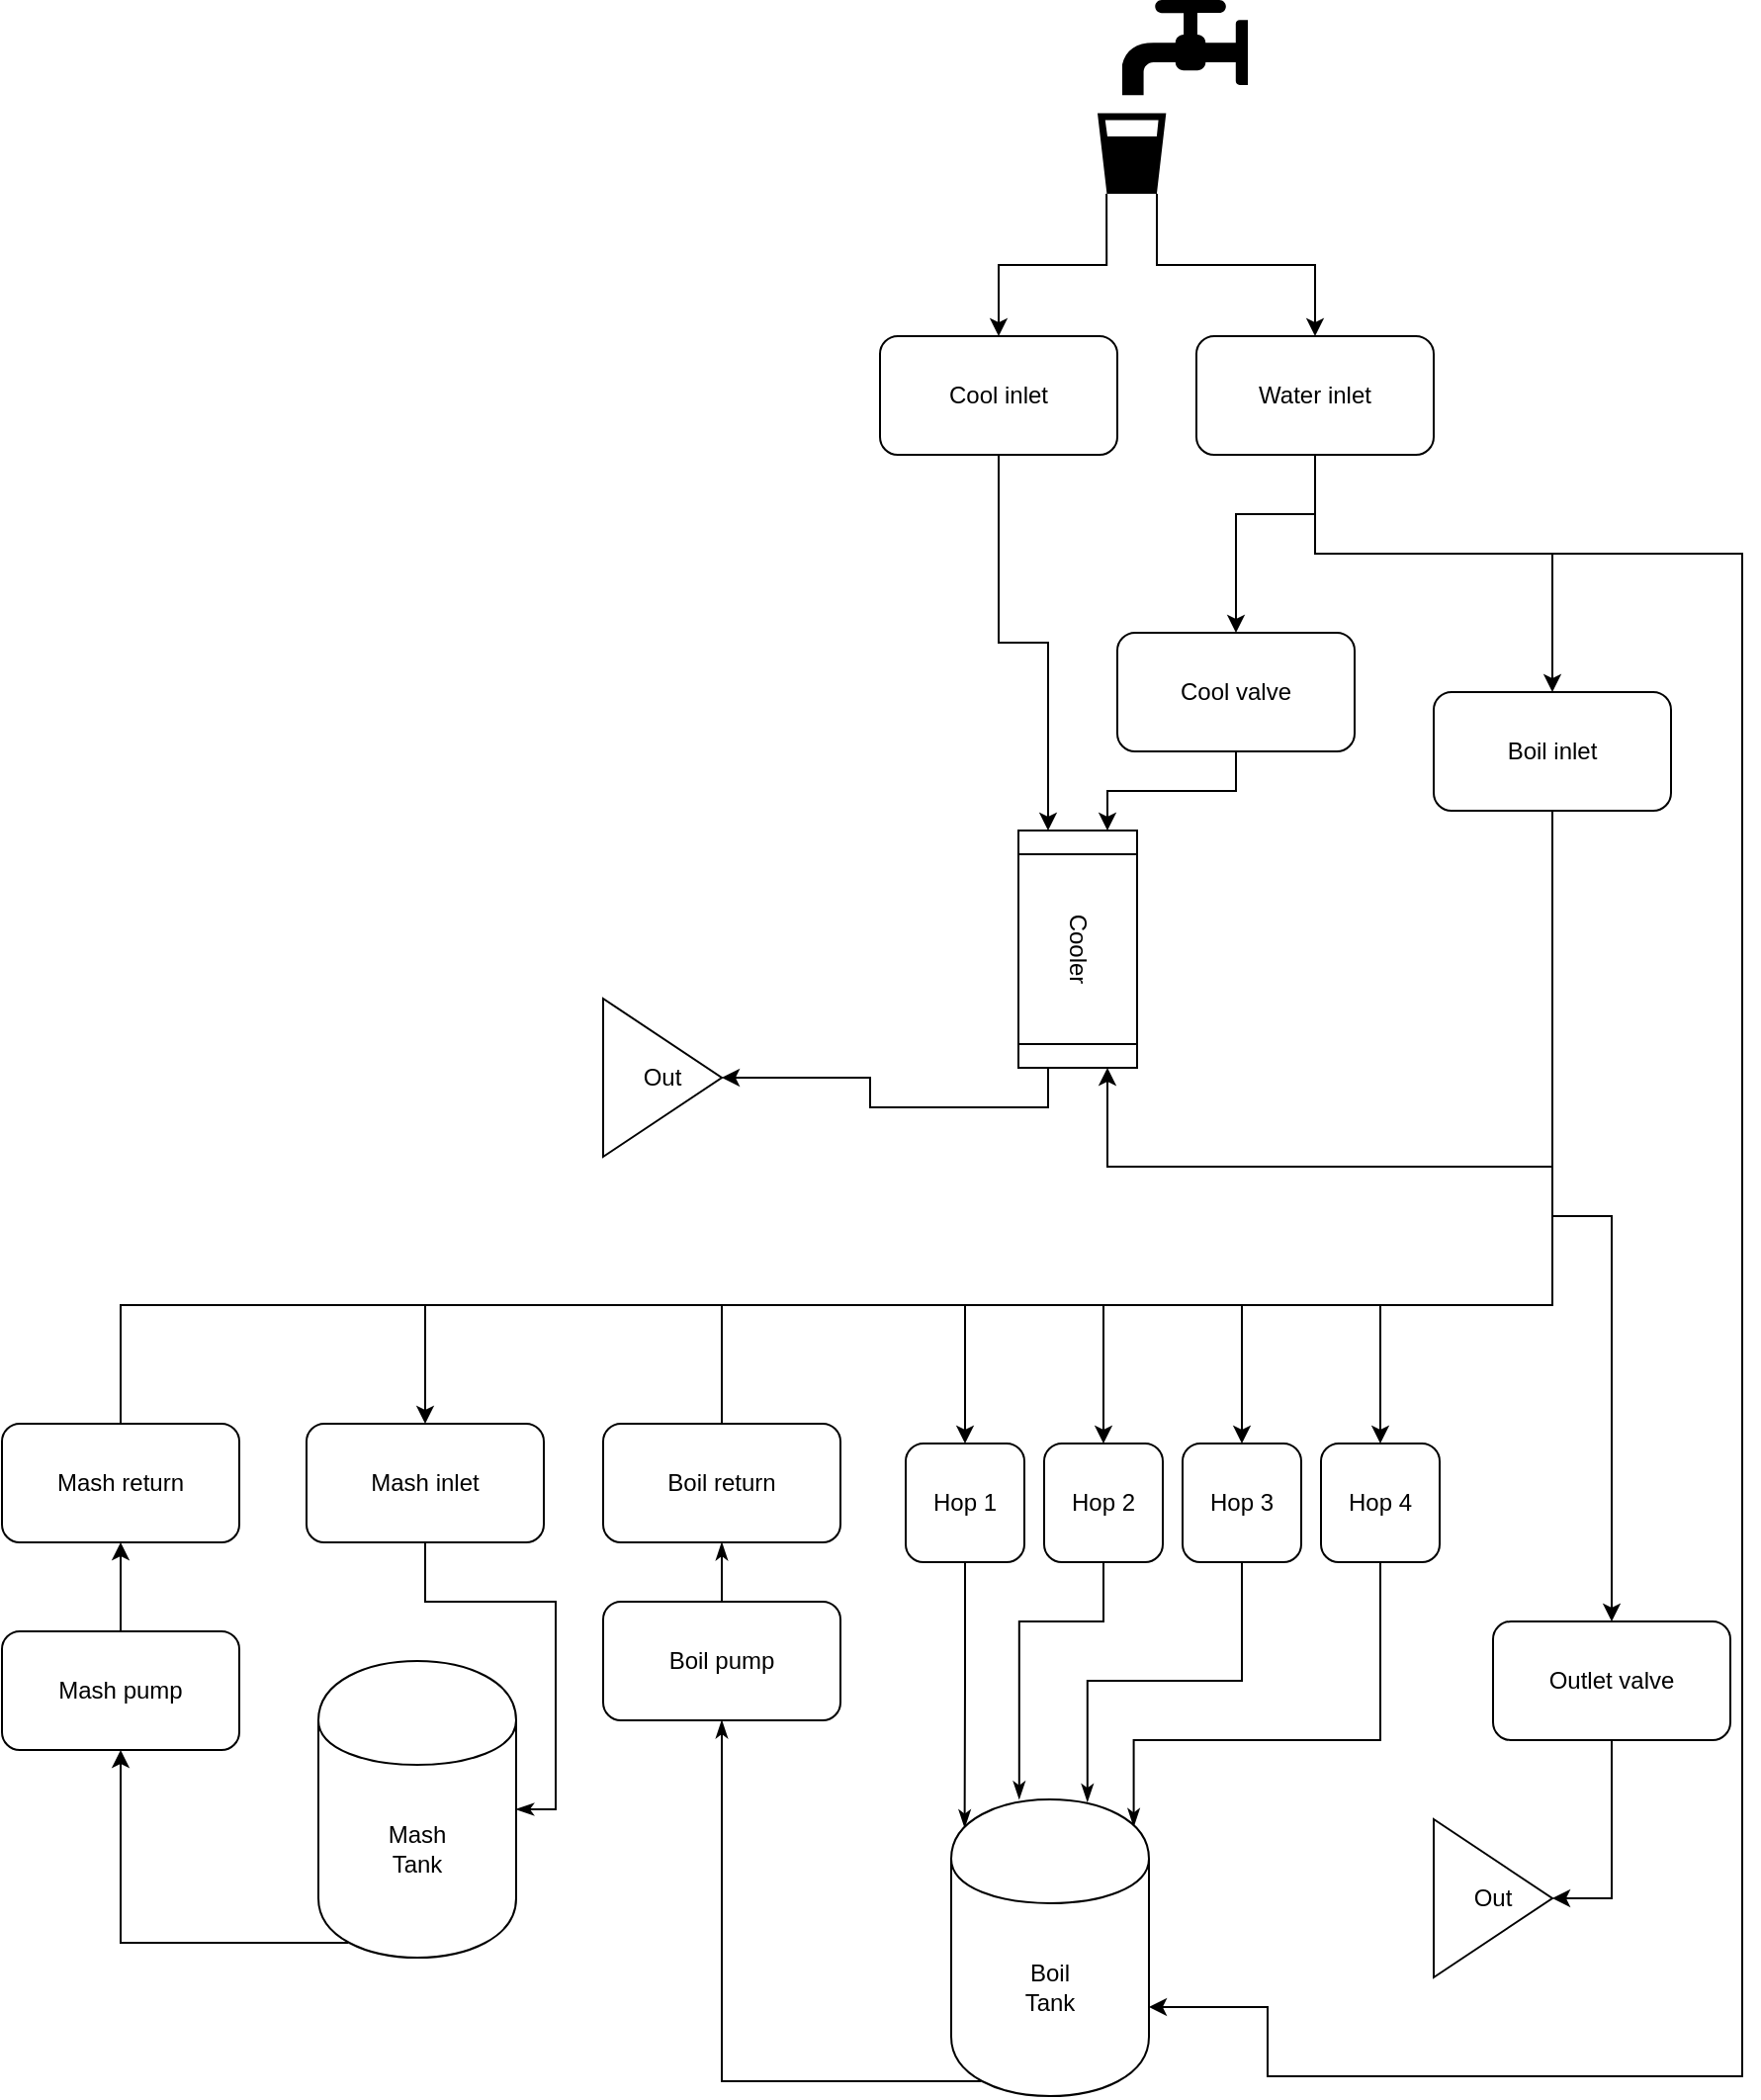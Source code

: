 <mxfile version="13.1.3">
    <diagram id="6hGFLwfOUW9BJ-s0fimq" name="Page-1">
        <mxGraphModel dx="2412" dy="1776" grid="1" gridSize="10" guides="1" tooltips="1" connect="1" arrows="1" fold="1" page="1" pageScale="1" pageWidth="827" pageHeight="1169" math="0" shadow="0">
            <root>
                <mxCell id="0"/>
                <mxCell id="1" parent="0"/>
                <mxCell id="4" style="edgeStyle=orthogonalEdgeStyle;rounded=0;orthogonalLoop=1;jettySize=auto;html=1;exitX=0.06;exitY=1;exitDx=0;exitDy=0;exitPerimeter=0;entryX=0.5;entryY=0;entryDx=0;entryDy=0;" edge="1" parent="1" source="2" target="3">
                    <mxGeometry relative="1" as="geometry"/>
                </mxCell>
                <mxCell id="6" style="edgeStyle=orthogonalEdgeStyle;rounded=0;orthogonalLoop=1;jettySize=auto;html=1;exitX=0.395;exitY=1;exitDx=0;exitDy=0;exitPerimeter=0;entryX=0.5;entryY=0;entryDx=0;entryDy=0;" edge="1" parent="1" source="2" target="5">
                    <mxGeometry relative="1" as="geometry"/>
                </mxCell>
                <mxCell id="2" value="" style="shape=mxgraph.signs.food.drinking_water_2;html=1;fillColor=#000000;strokeColor=none;verticalLabelPosition=bottom;verticalAlign=top;align=center;" vertex="1" parent="1">
                    <mxGeometry x="564" y="10" width="76" height="98" as="geometry"/>
                </mxCell>
                <mxCell id="8" style="edgeStyle=orthogonalEdgeStyle;rounded=0;orthogonalLoop=1;jettySize=auto;html=1;exitX=0.5;exitY=1;exitDx=0;exitDy=0;entryX=0;entryY=0.75;entryDx=0;entryDy=0;" edge="1" parent="1" source="3" target="7">
                    <mxGeometry relative="1" as="geometry"/>
                </mxCell>
                <mxCell id="3" value="Cool inlet" style="rounded=1;whiteSpace=wrap;html=1;" vertex="1" parent="1">
                    <mxGeometry x="454" y="180" width="120" height="60" as="geometry"/>
                </mxCell>
                <mxCell id="13" style="edgeStyle=orthogonalEdgeStyle;rounded=0;orthogonalLoop=1;jettySize=auto;html=1;exitX=0.5;exitY=1;exitDx=0;exitDy=0;entryX=0.5;entryY=0;entryDx=0;entryDy=0;" edge="1" parent="1" source="5" target="11">
                    <mxGeometry relative="1" as="geometry">
                        <Array as="points">
                            <mxPoint x="674" y="270"/>
                            <mxPoint x="634" y="270"/>
                        </Array>
                    </mxGeometry>
                </mxCell>
                <mxCell id="18" style="edgeStyle=orthogonalEdgeStyle;rounded=0;orthogonalLoop=1;jettySize=auto;html=1;exitX=0.5;exitY=1;exitDx=0;exitDy=0;entryX=1;entryY=0.7;entryDx=0;entryDy=0;" edge="1" parent="1" source="5" target="46">
                    <mxGeometry relative="1" as="geometry">
                        <mxPoint x="824" y="290" as="targetPoint"/>
                        <Array as="points">
                            <mxPoint x="674" y="290"/>
                            <mxPoint x="890" y="290"/>
                            <mxPoint x="890" y="1060"/>
                            <mxPoint x="650" y="1060"/>
                            <mxPoint x="650" y="1025"/>
                        </Array>
                    </mxGeometry>
                </mxCell>
                <mxCell id="20" style="edgeStyle=orthogonalEdgeStyle;rounded=0;orthogonalLoop=1;jettySize=auto;html=1;exitX=0.5;exitY=1;exitDx=0;exitDy=0;entryX=0.5;entryY=0;entryDx=0;entryDy=0;" edge="1" parent="1" source="5" target="19">
                    <mxGeometry relative="1" as="geometry">
                        <Array as="points">
                            <mxPoint x="674" y="290"/>
                            <mxPoint x="794" y="290"/>
                        </Array>
                    </mxGeometry>
                </mxCell>
                <mxCell id="5" value="Water inlet" style="rounded=1;whiteSpace=wrap;html=1;" vertex="1" parent="1">
                    <mxGeometry x="614" y="180" width="120" height="60" as="geometry"/>
                </mxCell>
                <mxCell id="16" style="edgeStyle=orthogonalEdgeStyle;rounded=0;orthogonalLoop=1;jettySize=auto;html=1;exitX=1;exitY=0.75;exitDx=0;exitDy=0;entryX=1;entryY=0.5;entryDx=0;entryDy=0;" edge="1" parent="1" source="7" target="15">
                    <mxGeometry relative="1" as="geometry"/>
                </mxCell>
                <mxCell id="7" value="Cooler" style="shape=process;whiteSpace=wrap;html=1;backgroundOutline=1;rotation=90;" vertex="1" parent="1">
                    <mxGeometry x="494" y="460" width="120" height="60" as="geometry"/>
                </mxCell>
                <mxCell id="12" style="edgeStyle=orthogonalEdgeStyle;rounded=0;orthogonalLoop=1;jettySize=auto;html=1;exitX=0.5;exitY=1;exitDx=0;exitDy=0;entryX=0;entryY=0.25;entryDx=0;entryDy=0;" edge="1" parent="1" source="11" target="7">
                    <mxGeometry relative="1" as="geometry"/>
                </mxCell>
                <mxCell id="11" value="Cool valve" style="rounded=1;whiteSpace=wrap;html=1;" vertex="1" parent="1">
                    <mxGeometry x="574" y="330" width="120" height="60" as="geometry"/>
                </mxCell>
                <mxCell id="15" value="Out" style="triangle;whiteSpace=wrap;html=1;" vertex="1" parent="1">
                    <mxGeometry x="314" y="515" width="60" height="80" as="geometry"/>
                </mxCell>
                <mxCell id="22" style="edgeStyle=orthogonalEdgeStyle;rounded=0;orthogonalLoop=1;jettySize=auto;html=1;exitX=0.5;exitY=1;exitDx=0;exitDy=0;entryX=0.5;entryY=0;entryDx=0;entryDy=0;endArrow=none;endFill=0;" edge="1" parent="1" source="19" target="21">
                    <mxGeometry relative="1" as="geometry">
                        <Array as="points">
                            <mxPoint x="794" y="670"/>
                            <mxPoint x="70" y="670"/>
                        </Array>
                    </mxGeometry>
                </mxCell>
                <mxCell id="29" style="edgeStyle=orthogonalEdgeStyle;rounded=0;orthogonalLoop=1;jettySize=auto;html=1;exitX=0.5;exitY=1;exitDx=0;exitDy=0;entryX=0.5;entryY=0;entryDx=0;entryDy=0;" edge="1" parent="1" source="19" target="28">
                    <mxGeometry relative="1" as="geometry"/>
                </mxCell>
                <mxCell id="36" style="edgeStyle=orthogonalEdgeStyle;rounded=0;orthogonalLoop=1;jettySize=auto;html=1;exitX=0.5;exitY=1;exitDx=0;exitDy=0;entryX=0.5;entryY=0;entryDx=0;entryDy=0;" edge="1" parent="1" source="19" target="35">
                    <mxGeometry relative="1" as="geometry">
                        <Array as="points">
                            <mxPoint x="794" y="670"/>
                            <mxPoint x="707" y="670"/>
                        </Array>
                    </mxGeometry>
                </mxCell>
                <mxCell id="37" style="edgeStyle=orthogonalEdgeStyle;rounded=0;orthogonalLoop=1;jettySize=auto;html=1;exitX=0.5;exitY=1;exitDx=0;exitDy=0;entryX=0.5;entryY=0;entryDx=0;entryDy=0;" edge="1" parent="1" source="19" target="34">
                    <mxGeometry relative="1" as="geometry">
                        <Array as="points">
                            <mxPoint x="794" y="670"/>
                            <mxPoint x="637" y="670"/>
                        </Array>
                    </mxGeometry>
                </mxCell>
                <mxCell id="38" style="edgeStyle=orthogonalEdgeStyle;rounded=0;orthogonalLoop=1;jettySize=auto;html=1;exitX=0.5;exitY=1;exitDx=0;exitDy=0;entryX=0.5;entryY=0;entryDx=0;entryDy=0;" edge="1" parent="1" source="19" target="33">
                    <mxGeometry relative="1" as="geometry">
                        <Array as="points">
                            <mxPoint x="794" y="670"/>
                            <mxPoint x="567" y="670"/>
                        </Array>
                    </mxGeometry>
                </mxCell>
                <mxCell id="39" style="edgeStyle=orthogonalEdgeStyle;rounded=0;orthogonalLoop=1;jettySize=auto;html=1;exitX=0.5;exitY=1;exitDx=0;exitDy=0;entryX=0.5;entryY=0;entryDx=0;entryDy=0;" edge="1" parent="1" source="19" target="32">
                    <mxGeometry relative="1" as="geometry">
                        <Array as="points">
                            <mxPoint x="794" y="670"/>
                            <mxPoint x="497" y="670"/>
                        </Array>
                    </mxGeometry>
                </mxCell>
                <mxCell id="40" style="edgeStyle=orthogonalEdgeStyle;rounded=0;orthogonalLoop=1;jettySize=auto;html=1;exitX=0.5;exitY=1;exitDx=0;exitDy=0;entryX=1;entryY=0.25;entryDx=0;entryDy=0;" edge="1" parent="1" source="19" target="7">
                    <mxGeometry relative="1" as="geometry">
                        <Array as="points">
                            <mxPoint x="794" y="600"/>
                            <mxPoint x="569" y="600"/>
                        </Array>
                    </mxGeometry>
                </mxCell>
                <mxCell id="43" style="edgeStyle=orthogonalEdgeStyle;rounded=0;orthogonalLoop=1;jettySize=auto;html=1;exitX=0.5;exitY=1;exitDx=0;exitDy=0;entryX=0.5;entryY=0;entryDx=0;entryDy=0;endArrow=none;endFill=0;" edge="1" parent="1" source="19" target="42">
                    <mxGeometry relative="1" as="geometry">
                        <Array as="points">
                            <mxPoint x="794" y="670"/>
                            <mxPoint x="374" y="670"/>
                        </Array>
                    </mxGeometry>
                </mxCell>
                <mxCell id="53" style="edgeStyle=orthogonalEdgeStyle;rounded=0;orthogonalLoop=1;jettySize=auto;html=1;exitX=0.5;exitY=1;exitDx=0;exitDy=0;entryX=0.5;entryY=0;entryDx=0;entryDy=0;" edge="1" parent="1" source="19" target="52">
                    <mxGeometry relative="1" as="geometry">
                        <Array as="points">
                            <mxPoint x="794" y="670"/>
                            <mxPoint x="224" y="670"/>
                        </Array>
                    </mxGeometry>
                </mxCell>
                <mxCell id="19" value="Boil inlet" style="rounded=1;whiteSpace=wrap;html=1;" vertex="1" parent="1">
                    <mxGeometry x="734" y="360" width="120" height="60" as="geometry"/>
                </mxCell>
                <mxCell id="21" value="Mash return" style="rounded=1;whiteSpace=wrap;html=1;" vertex="1" parent="1">
                    <mxGeometry x="10" y="730" width="120" height="60" as="geometry"/>
                </mxCell>
                <mxCell id="57" style="edgeStyle=orthogonalEdgeStyle;rounded=0;orthogonalLoop=1;jettySize=auto;html=1;exitX=0.5;exitY=0;exitDx=0;exitDy=0;entryX=0.5;entryY=1;entryDx=0;entryDy=0;" edge="1" parent="1" source="23" target="21">
                    <mxGeometry relative="1" as="geometry"/>
                </mxCell>
                <mxCell id="23" value="Mash pump" style="rounded=1;whiteSpace=wrap;html=1;" vertex="1" parent="1">
                    <mxGeometry x="10" y="835" width="120" height="60" as="geometry"/>
                </mxCell>
                <mxCell id="56" style="edgeStyle=orthogonalEdgeStyle;rounded=0;orthogonalLoop=1;jettySize=auto;html=1;exitX=0.15;exitY=0.95;exitDx=0;exitDy=0;exitPerimeter=0;entryX=0.5;entryY=1;entryDx=0;entryDy=0;" edge="1" parent="1" source="25" target="23">
                    <mxGeometry relative="1" as="geometry"/>
                </mxCell>
                <mxCell id="25" value="Mash&lt;br&gt;Tank" style="shape=cylinder;whiteSpace=wrap;html=1;boundedLbl=1;backgroundOutline=1;" vertex="1" parent="1">
                    <mxGeometry x="170" y="850" width="100" height="150" as="geometry"/>
                </mxCell>
                <mxCell id="31" style="edgeStyle=orthogonalEdgeStyle;rounded=0;orthogonalLoop=1;jettySize=auto;html=1;exitX=0.5;exitY=1;exitDx=0;exitDy=0;entryX=1;entryY=0.5;entryDx=0;entryDy=0;" edge="1" parent="1" source="28" target="30">
                    <mxGeometry relative="1" as="geometry"/>
                </mxCell>
                <mxCell id="28" value="Outlet valve" style="rounded=1;whiteSpace=wrap;html=1;" vertex="1" parent="1">
                    <mxGeometry x="764" y="830" width="120" height="60" as="geometry"/>
                </mxCell>
                <mxCell id="30" value="Out" style="triangle;whiteSpace=wrap;html=1;" vertex="1" parent="1">
                    <mxGeometry x="734" y="930" width="60" height="80" as="geometry"/>
                </mxCell>
                <mxCell id="63" style="edgeStyle=orthogonalEdgeStyle;rounded=0;orthogonalLoop=1;jettySize=auto;html=1;exitX=0.5;exitY=1;exitDx=0;exitDy=0;entryX=0.068;entryY=0.095;entryDx=0;entryDy=0;entryPerimeter=0;startArrow=none;startFill=0;endArrow=classicThin;endFill=1;" edge="1" parent="1" source="32" target="46">
                    <mxGeometry relative="1" as="geometry"/>
                </mxCell>
                <mxCell id="32" value="Hop 1" style="rounded=1;whiteSpace=wrap;html=1;" vertex="1" parent="1">
                    <mxGeometry x="467" y="740" width="60" height="60" as="geometry"/>
                </mxCell>
                <mxCell id="64" style="edgeStyle=orthogonalEdgeStyle;rounded=0;orthogonalLoop=1;jettySize=auto;html=1;exitX=0.5;exitY=1;exitDx=0;exitDy=0;entryX=0.344;entryY=-0.001;entryDx=0;entryDy=0;entryPerimeter=0;startArrow=none;startFill=0;endArrow=classicThin;endFill=1;" edge="1" parent="1" source="33" target="46">
                    <mxGeometry relative="1" as="geometry">
                        <Array as="points">
                            <mxPoint x="567" y="830"/>
                            <mxPoint x="524" y="830"/>
                        </Array>
                    </mxGeometry>
                </mxCell>
                <mxCell id="33" value="Hop 2" style="rounded=1;whiteSpace=wrap;html=1;" vertex="1" parent="1">
                    <mxGeometry x="537" y="740" width="60" height="60" as="geometry"/>
                </mxCell>
                <mxCell id="65" style="edgeStyle=orthogonalEdgeStyle;rounded=0;orthogonalLoop=1;jettySize=auto;html=1;exitX=0.5;exitY=1;exitDx=0;exitDy=0;entryX=0.689;entryY=0.008;entryDx=0;entryDy=0;entryPerimeter=0;startArrow=none;startFill=0;endArrow=classicThin;endFill=1;" edge="1" parent="1" source="34" target="46">
                    <mxGeometry relative="1" as="geometry">
                        <Array as="points">
                            <mxPoint x="637" y="860"/>
                            <mxPoint x="559" y="860"/>
                        </Array>
                    </mxGeometry>
                </mxCell>
                <mxCell id="34" value="Hop 3" style="rounded=1;whiteSpace=wrap;html=1;" vertex="1" parent="1">
                    <mxGeometry x="607" y="740" width="60" height="60" as="geometry"/>
                </mxCell>
                <mxCell id="66" style="edgeStyle=orthogonalEdgeStyle;rounded=0;orthogonalLoop=1;jettySize=auto;html=1;exitX=0.5;exitY=1;exitDx=0;exitDy=0;entryX=0.923;entryY=0.091;entryDx=0;entryDy=0;entryPerimeter=0;startArrow=none;startFill=0;endArrow=classicThin;endFill=1;" edge="1" parent="1" source="35" target="46">
                    <mxGeometry relative="1" as="geometry">
                        <Array as="points">
                            <mxPoint x="707" y="890"/>
                            <mxPoint x="582" y="890"/>
                        </Array>
                    </mxGeometry>
                </mxCell>
                <mxCell id="35" value="Hop 4" style="rounded=1;whiteSpace=wrap;html=1;" vertex="1" parent="1">
                    <mxGeometry x="677" y="740" width="60" height="60" as="geometry"/>
                </mxCell>
                <mxCell id="42" value="Boil return" style="rounded=1;whiteSpace=wrap;html=1;" vertex="1" parent="1">
                    <mxGeometry x="314" y="730" width="120" height="60" as="geometry"/>
                </mxCell>
                <mxCell id="62" style="edgeStyle=orthogonalEdgeStyle;rounded=0;orthogonalLoop=1;jettySize=auto;html=1;exitX=0.5;exitY=0;exitDx=0;exitDy=0;entryX=0.5;entryY=1;entryDx=0;entryDy=0;endArrow=classicThin;endFill=1;" edge="1" parent="1" source="44" target="42">
                    <mxGeometry relative="1" as="geometry"/>
                </mxCell>
                <mxCell id="44" value="Boil pump" style="rounded=1;whiteSpace=wrap;html=1;" vertex="1" parent="1">
                    <mxGeometry x="314" y="820" width="120" height="60" as="geometry"/>
                </mxCell>
                <mxCell id="61" style="edgeStyle=orthogonalEdgeStyle;rounded=0;orthogonalLoop=1;jettySize=auto;html=1;exitX=0.15;exitY=0.95;exitDx=0;exitDy=0;exitPerimeter=0;entryX=0.5;entryY=1;entryDx=0;entryDy=0;endArrow=classicThin;endFill=1;" edge="1" parent="1" source="46" target="44">
                    <mxGeometry relative="1" as="geometry"/>
                </mxCell>
                <mxCell id="46" value="Boil&lt;br&gt;Tank" style="shape=cylinder;whiteSpace=wrap;html=1;boundedLbl=1;backgroundOutline=1;" vertex="1" parent="1">
                    <mxGeometry x="490" y="920" width="100" height="150" as="geometry"/>
                </mxCell>
                <mxCell id="59" style="edgeStyle=orthogonalEdgeStyle;rounded=0;orthogonalLoop=1;jettySize=auto;html=1;exitX=0.5;exitY=1;exitDx=0;exitDy=0;entryX=1;entryY=0.5;entryDx=0;entryDy=0;endArrow=classicThin;endFill=1;" edge="1" parent="1" source="52" target="25">
                    <mxGeometry relative="1" as="geometry"/>
                </mxCell>
                <mxCell id="52" value="Mash inlet" style="rounded=1;whiteSpace=wrap;html=1;" vertex="1" parent="1">
                    <mxGeometry x="164" y="730" width="120" height="60" as="geometry"/>
                </mxCell>
            </root>
        </mxGraphModel>
    </diagram>
</mxfile>
